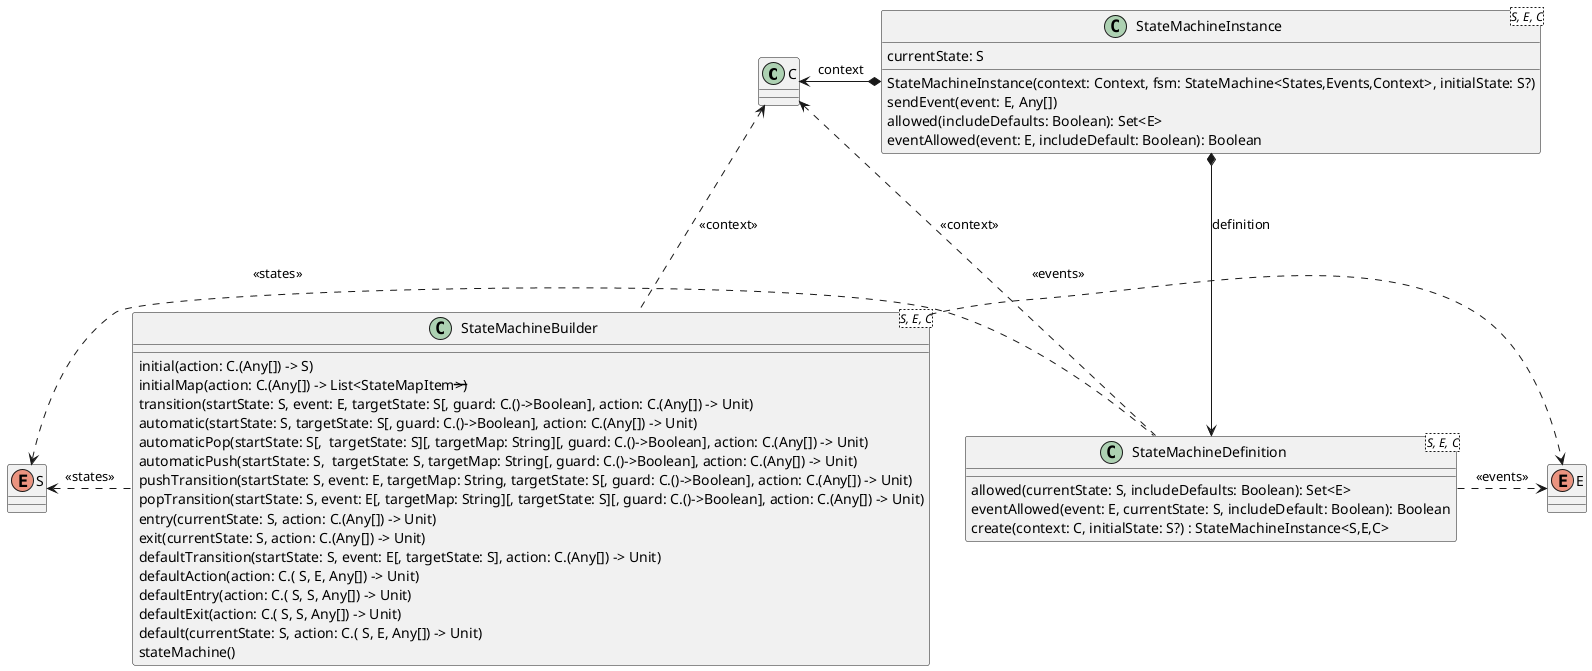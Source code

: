 @startuml

class C {
}
enum S {
}
enum E {
}

class StateMachineBuilder<S, E, C> {
    initial(action: C.(Any[]) -> S)
    initialMap(action: C.(Any[]) -> List<StateMapItem<S>>)
    transition(startState: S, event: E, targetState: S[, guard: C.()->Boolean], action: C.(Any[]) -> Unit)
    automatic(startState: S, targetState: S[, guard: C.()->Boolean], action: C.(Any[]) -> Unit)
    automaticPop(startState: S[,  targetState: S][, targetMap: String][, guard: C.()->Boolean], action: C.(Any[]) -> Unit)
    automaticPush(startState: S,  targetState: S, targetMap: String[, guard: C.()->Boolean], action: C.(Any[]) -> Unit)
    pushTransition(startState: S, event: E, targetMap: String, targetState: S[, guard: C.()->Boolean], action: C.(Any[]) -> Unit)
    popTransition(startState: S, event: E[, targetMap: String][, targetState: S][, guard: C.()->Boolean], action: C.(Any[]) -> Unit)
    entry(currentState: S, action: C.(Any[]) -> Unit)
    exit(currentState: S, action: C.(Any[]) -> Unit)
    defaultTransition(startState: S, event: E[, targetState: S], action: C.(Any[]) -> Unit)
    defaultAction(action: C.( S, E, Any[]) -> Unit)
    defaultEntry(action: C.( S, S, Any[]) -> Unit)
    defaultExit(action: C.( S, S, Any[]) -> Unit)
    default(currentState: S, action: C.( S, E, Any[]) -> Unit)
    stateMachine()
}

class StateMachineDefinition<S, E, C> {
    allowed(currentState: S, includeDefaults: Boolean): Set<E>
    eventAllowed(event: E, currentState: S, includeDefault: Boolean): Boolean
    create(context: C, initialState: S?) : StateMachineInstance<S,E,C>
}

class StateMachineInstance<S, E, C> {
    StateMachineInstance(context: Context, fsm: StateMachine<States,Events,Context>, initialState: S?)
    currentState: S
    sendEvent(event: E, Any[])
    allowed(includeDefaults: Boolean): Set<E>
    eventAllowed(event: E, includeDefault: Boolean): Boolean
}

StateMachineBuilder .left.> S : <<states>>
StateMachineBuilder .right.> E : <<events>>
StateMachineBuilder .up.> C : <<context>>

StateMachineDefinition .left.> S : <<states>>
StateMachineDefinition .right.> E : <<events>>
StateMachineDefinition .up.> C : <<context>>

StateMachineInstance *---> StateMachineDefinition : definition
StateMachineInstance *-left-> C : context

@enduml
